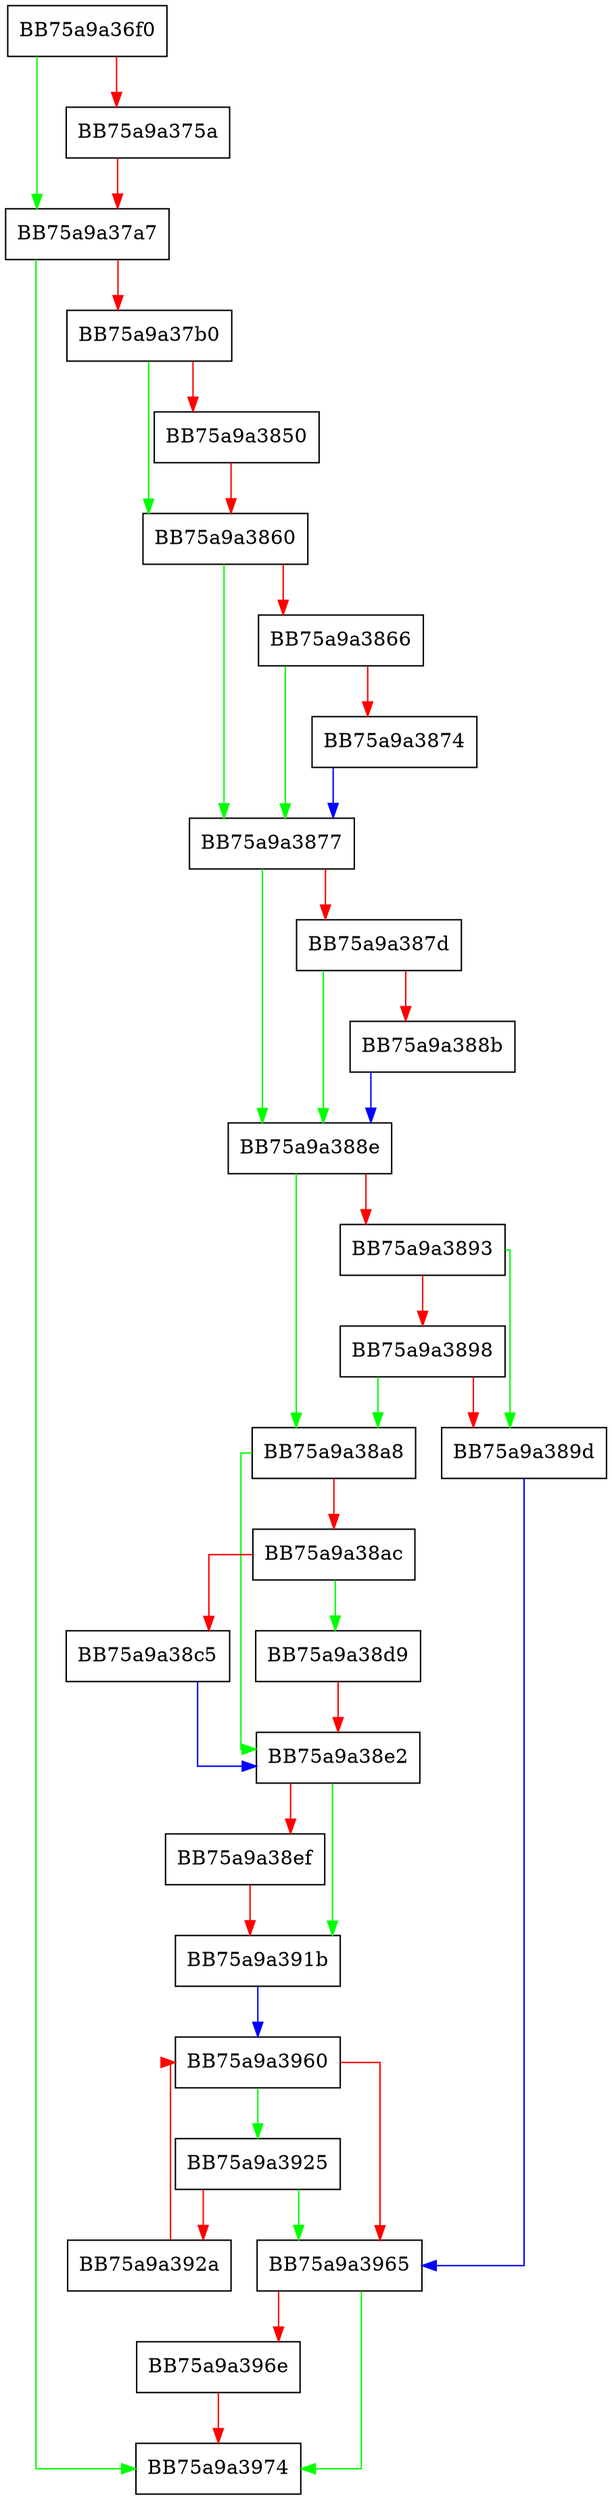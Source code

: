 digraph push_configs {
  node [shape="box"];
  graph [splines=ortho];
  BB75a9a36f0 -> BB75a9a37a7 [color="green"];
  BB75a9a36f0 -> BB75a9a375a [color="red"];
  BB75a9a375a -> BB75a9a37a7 [color="red"];
  BB75a9a37a7 -> BB75a9a3974 [color="green"];
  BB75a9a37a7 -> BB75a9a37b0 [color="red"];
  BB75a9a37b0 -> BB75a9a3860 [color="green"];
  BB75a9a37b0 -> BB75a9a3850 [color="red"];
  BB75a9a3850 -> BB75a9a3860 [color="red"];
  BB75a9a3860 -> BB75a9a3877 [color="green"];
  BB75a9a3860 -> BB75a9a3866 [color="red"];
  BB75a9a3866 -> BB75a9a3877 [color="green"];
  BB75a9a3866 -> BB75a9a3874 [color="red"];
  BB75a9a3874 -> BB75a9a3877 [color="blue"];
  BB75a9a3877 -> BB75a9a388e [color="green"];
  BB75a9a3877 -> BB75a9a387d [color="red"];
  BB75a9a387d -> BB75a9a388e [color="green"];
  BB75a9a387d -> BB75a9a388b [color="red"];
  BB75a9a388b -> BB75a9a388e [color="blue"];
  BB75a9a388e -> BB75a9a38a8 [color="green"];
  BB75a9a388e -> BB75a9a3893 [color="red"];
  BB75a9a3893 -> BB75a9a389d [color="green"];
  BB75a9a3893 -> BB75a9a3898 [color="red"];
  BB75a9a3898 -> BB75a9a38a8 [color="green"];
  BB75a9a3898 -> BB75a9a389d [color="red"];
  BB75a9a389d -> BB75a9a3965 [color="blue"];
  BB75a9a38a8 -> BB75a9a38e2 [color="green"];
  BB75a9a38a8 -> BB75a9a38ac [color="red"];
  BB75a9a38ac -> BB75a9a38d9 [color="green"];
  BB75a9a38ac -> BB75a9a38c5 [color="red"];
  BB75a9a38c5 -> BB75a9a38e2 [color="blue"];
  BB75a9a38d9 -> BB75a9a38e2 [color="red"];
  BB75a9a38e2 -> BB75a9a391b [color="green"];
  BB75a9a38e2 -> BB75a9a38ef [color="red"];
  BB75a9a38ef -> BB75a9a391b [color="red"];
  BB75a9a391b -> BB75a9a3960 [color="blue"];
  BB75a9a3925 -> BB75a9a3965 [color="green"];
  BB75a9a3925 -> BB75a9a392a [color="red"];
  BB75a9a392a -> BB75a9a3960 [color="red"];
  BB75a9a3960 -> BB75a9a3925 [color="green"];
  BB75a9a3960 -> BB75a9a3965 [color="red"];
  BB75a9a3965 -> BB75a9a3974 [color="green"];
  BB75a9a3965 -> BB75a9a396e [color="red"];
  BB75a9a396e -> BB75a9a3974 [color="red"];
}